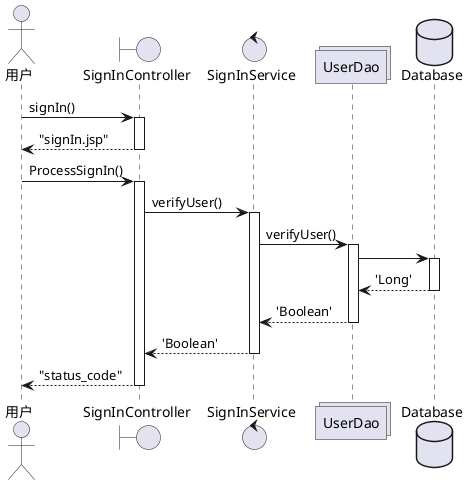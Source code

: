 @startuml

actor 用户 as foo1
boundary SignInController as foo2
control SignInService as foo3
collections UserDao as foo4
database Database as foo5

foo1 -> foo2:signIn()
activate foo2
foo2 --> foo1:"signIn.jsp"
deactivate foo2

foo1 -> foo2:ProcessSignIn()
activate foo2
    foo2 -> foo3:verifyUser()
    activate foo3
        foo3 -> foo4:verifyUser()
        activate foo4
                foo4 -> foo5
                activate foo5
                foo4 <-- foo5:'Long'
                deactivate foo5
        foo3 <-- foo4:'Boolean'
        deactivate foo4
    foo2 <-- foo3:'Boolean'
    deactivate foo3
foo1 <-- foo2:"status_code"
deactivate foo2




@enduml
